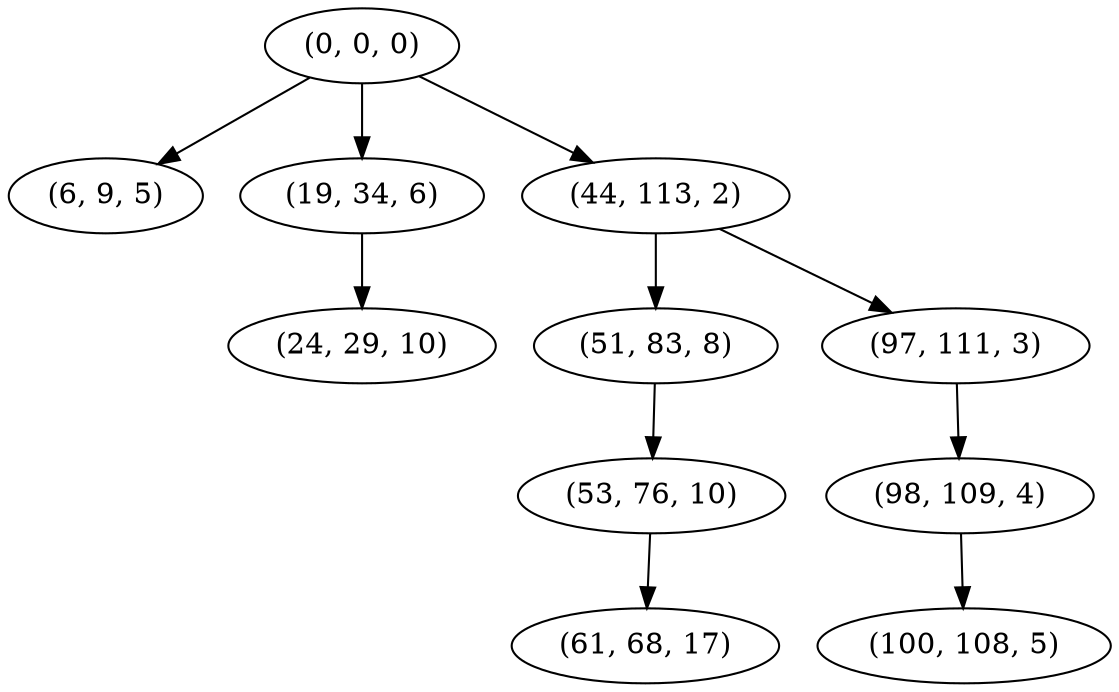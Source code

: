 digraph tree {
    "(0, 0, 0)";
    "(6, 9, 5)";
    "(19, 34, 6)";
    "(24, 29, 10)";
    "(44, 113, 2)";
    "(51, 83, 8)";
    "(53, 76, 10)";
    "(61, 68, 17)";
    "(97, 111, 3)";
    "(98, 109, 4)";
    "(100, 108, 5)";
    "(0, 0, 0)" -> "(6, 9, 5)";
    "(0, 0, 0)" -> "(19, 34, 6)";
    "(0, 0, 0)" -> "(44, 113, 2)";
    "(19, 34, 6)" -> "(24, 29, 10)";
    "(44, 113, 2)" -> "(51, 83, 8)";
    "(44, 113, 2)" -> "(97, 111, 3)";
    "(51, 83, 8)" -> "(53, 76, 10)";
    "(53, 76, 10)" -> "(61, 68, 17)";
    "(97, 111, 3)" -> "(98, 109, 4)";
    "(98, 109, 4)" -> "(100, 108, 5)";
}
